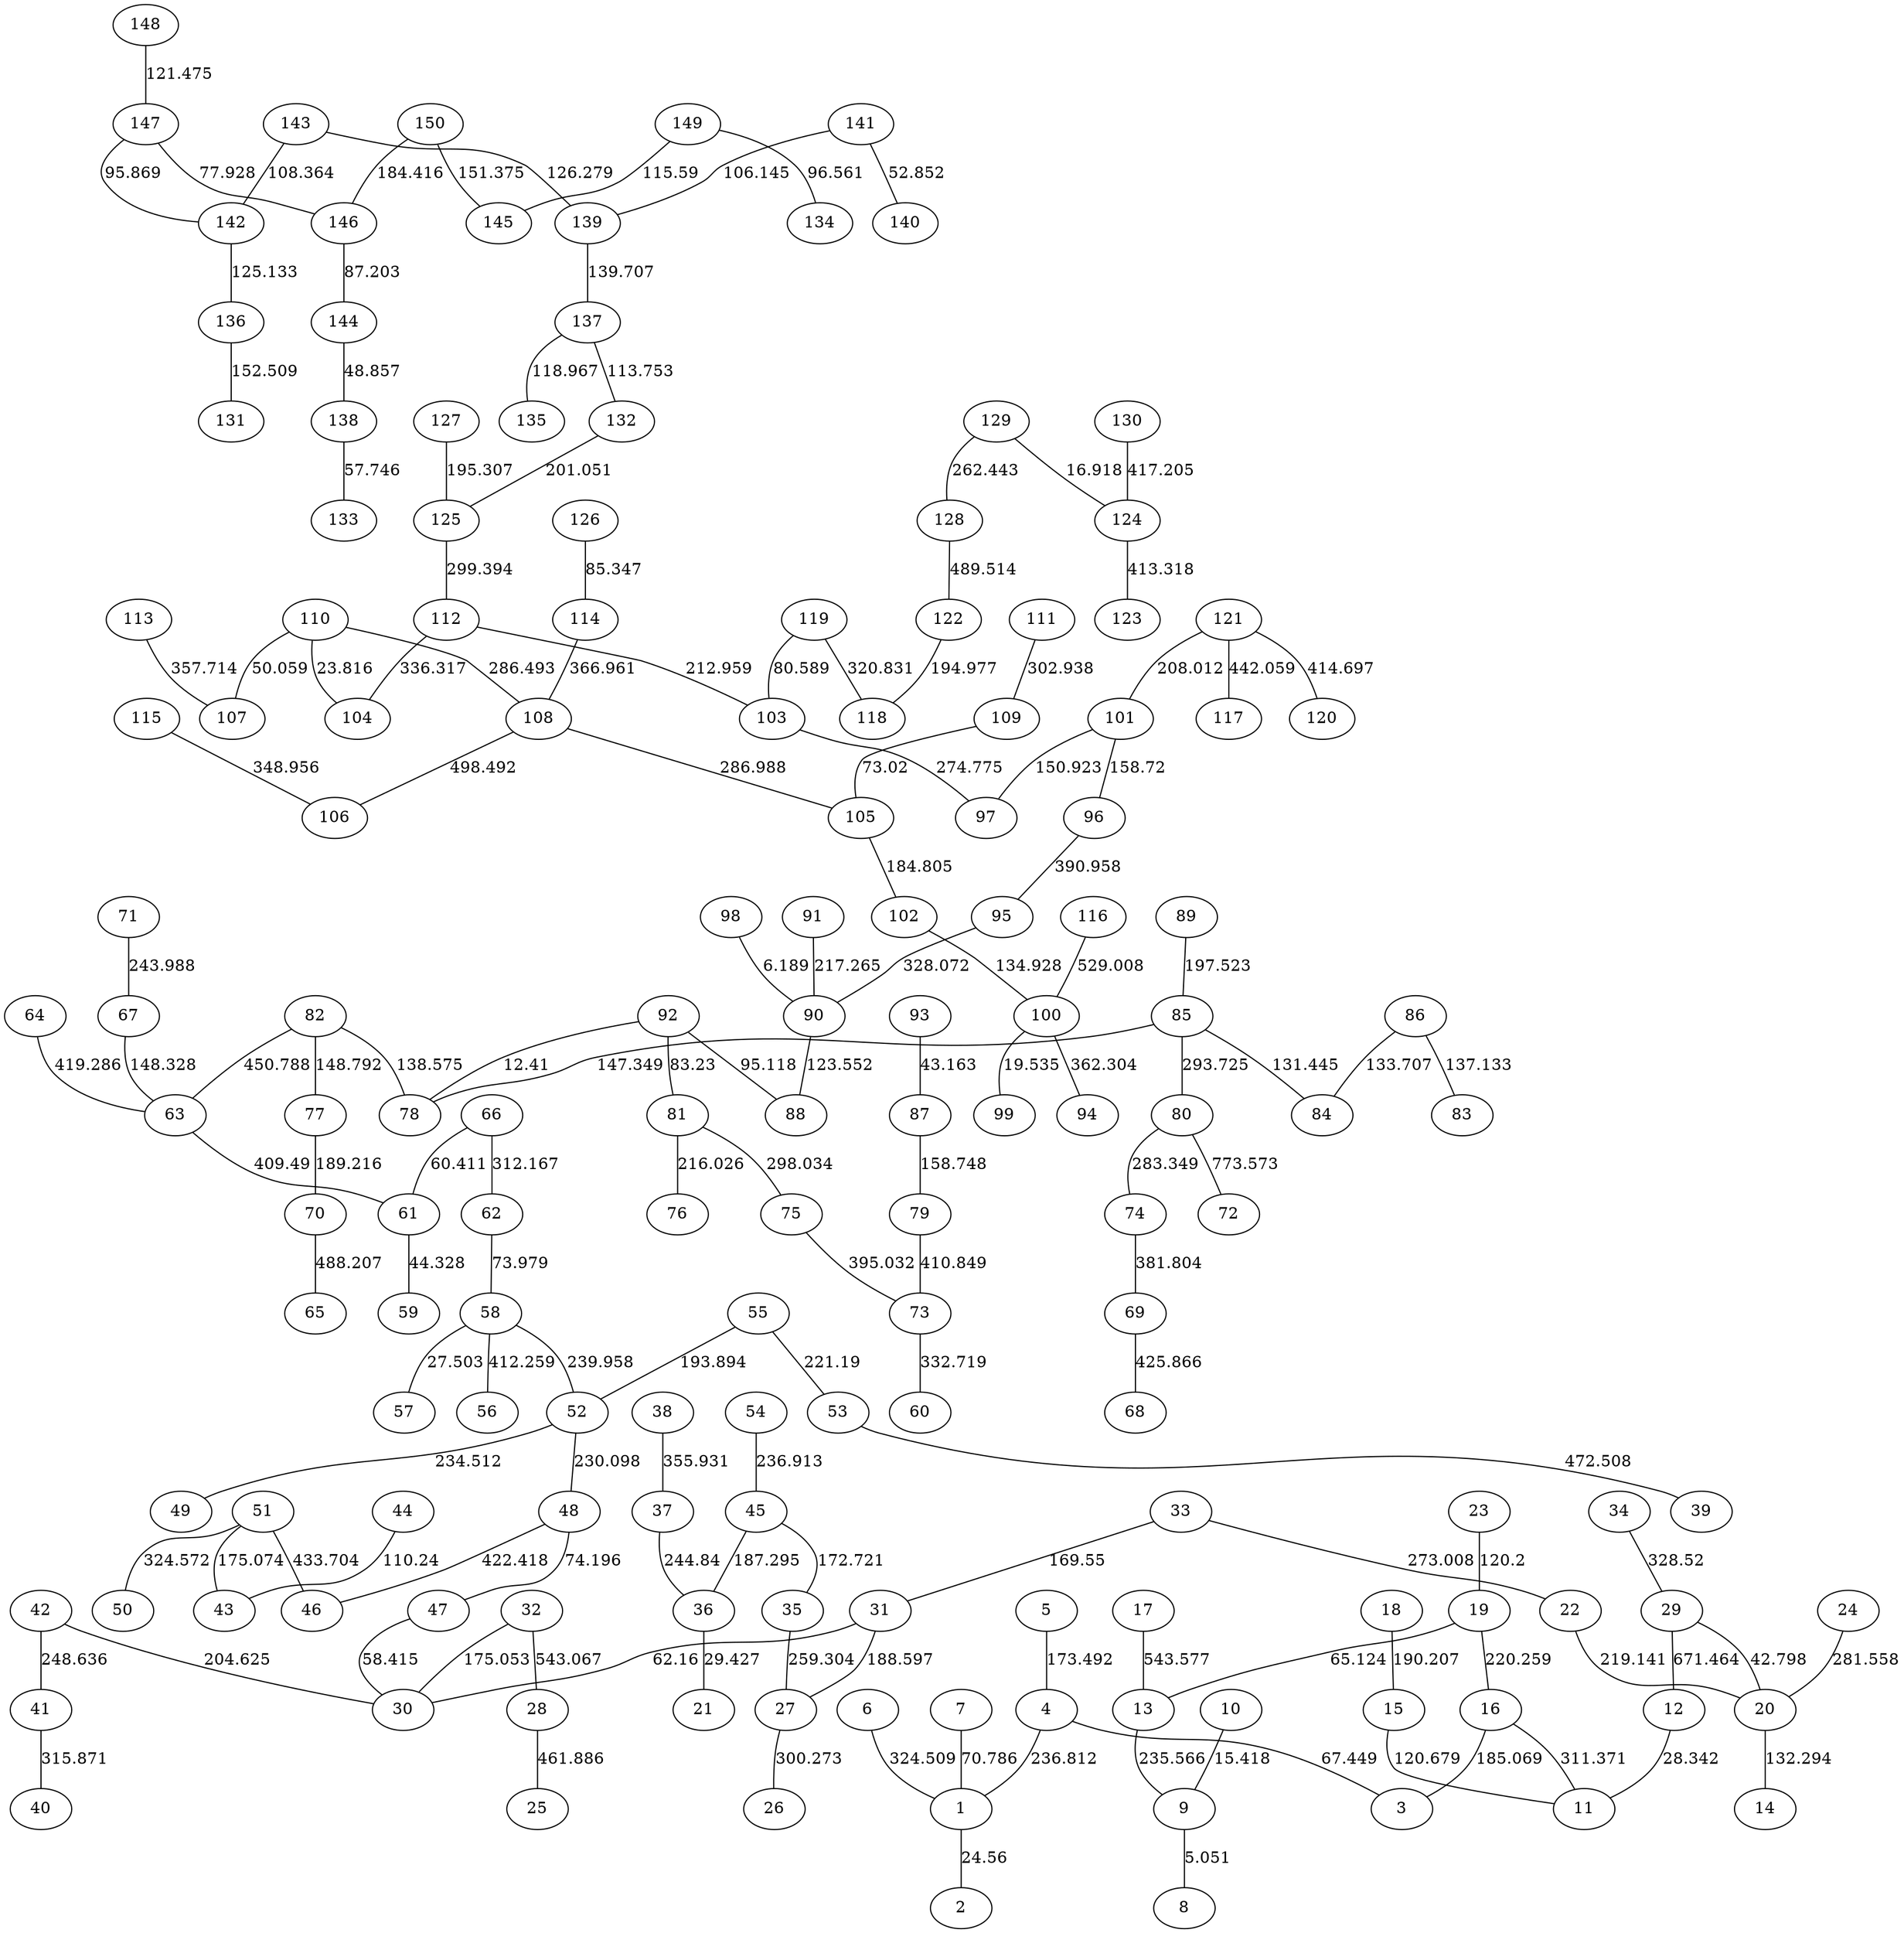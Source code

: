 graph x {
80 -- 72[label=773.573];
29 -- 12[label=671.464];
17 -- 13[label=543.577];
32 -- 28[label=543.067];
116 -- 100[label=529.008];
108 -- 106[label=498.492];
128 -- 122[label=489.514];
70 -- 65[label=488.207];
53 -- 39[label=472.508];
28 -- 25[label=461.886];
82 -- 63[label=450.788];
121 -- 117[label=442.059];
51 -- 46[label=433.704];
69 -- 68[label=425.866];
48 -- 46[label=422.418];
64 -- 63[label=419.286];
130 -- 124[label=417.205];
121 -- 120[label=414.697];
124 -- 123[label=413.318];
58 -- 56[label=412.259];
79 -- 73[label=410.849];
63 -- 61[label=409.49];
75 -- 73[label=395.032];
96 -- 95[label=390.958];
74 -- 69[label=381.804];
114 -- 108[label=366.961];
100 -- 94[label=362.304];
113 -- 107[label=357.714];
38 -- 37[label=355.931];
115 -- 106[label=348.956];
112 -- 104[label=336.317];
73 -- 60[label=332.719];
34 -- 29[label=328.52];
95 -- 90[label=328.072];
51 -- 50[label=324.572];
6 -- 1[label=324.509];
119 -- 118[label=320.831];
41 -- 40[label=315.871];
66 -- 62[label=312.167];
16 -- 11[label=311.371];
111 -- 109[label=302.938];
27 -- 26[label=300.273];
125 -- 112[label=299.394];
81 -- 75[label=298.034];
85 -- 80[label=293.725];
108 -- 105[label=286.988];
110 -- 108[label=286.493];
80 -- 74[label=283.349];
24 -- 20[label=281.558];
103 -- 97[label=274.775];
33 -- 22[label=273.008];
129 -- 128[label=262.443];
35 -- 27[label=259.304];
42 -- 41[label=248.636];
37 -- 36[label=244.84];
71 -- 67[label=243.988];
58 -- 52[label=239.958];
54 -- 45[label=236.913];
4 -- 1[label=236.812];
13 -- 9[label=235.566];
52 -- 49[label=234.512];
52 -- 48[label=230.098];
55 -- 53[label=221.19];
19 -- 16[label=220.259];
22 -- 20[label=219.141];
91 -- 90[label=217.265];
81 -- 76[label=216.026];
112 -- 103[label=212.959];
121 -- 101[label=208.012];
42 -- 30[label=204.625];
132 -- 125[label=201.051];
89 -- 85[label=197.523];
127 -- 125[label=195.307];
122 -- 118[label=194.977];
55 -- 52[label=193.894];
18 -- 15[label=190.207];
77 -- 70[label=189.216];
31 -- 27[label=188.597];
45 -- 36[label=187.295];
16 -- 3[label=185.069];
105 -- 102[label=184.805];
150 -- 146[label=184.416];
51 -- 43[label=175.074];
32 -- 30[label=175.053];
5 -- 4[label=173.492];
45 -- 35[label=172.721];
33 -- 31[label=169.55];
87 -- 79[label=158.748];
101 -- 96[label=158.72];
136 -- 131[label=152.509];
150 -- 145[label=151.375];
101 -- 97[label=150.923];
82 -- 77[label=148.792];
67 -- 63[label=148.328];
85 -- 78[label=147.349];
139 -- 137[label=139.707];
82 -- 78[label=138.575];
86 -- 83[label=137.133];
102 -- 100[label=134.928];
86 -- 84[label=133.707];
20 -- 14[label=132.294];
85 -- 84[label=131.445];
143 -- 139[label=126.279];
142 -- 136[label=125.133];
90 -- 88[label=123.552];
148 -- 147[label=121.475];
15 -- 11[label=120.679];
23 -- 19[label=120.2];
137 -- 135[label=118.967];
149 -- 145[label=115.59];
137 -- 132[label=113.753];
44 -- 43[label=110.24];
143 -- 142[label=108.364];
141 -- 139[label=106.145];
149 -- 134[label=96.561];
147 -- 142[label=95.869];
92 -- 88[label=95.118];
146 -- 144[label=87.203];
126 -- 114[label=85.347];
92 -- 81[label=83.23];
119 -- 103[label=80.589];
147 -- 146[label=77.928];
48 -- 47[label=74.196];
62 -- 58[label=73.979];
109 -- 105[label=73.02];
7 -- 1[label=70.786];
4 -- 3[label=67.449];
19 -- 13[label=65.124];
31 -- 30[label=62.16];
66 -- 61[label=60.411];
47 -- 30[label=58.415];
138 -- 133[label=57.746];
141 -- 140[label=52.852];
110 -- 107[label=50.059];
144 -- 138[label=48.857];
61 -- 59[label=44.328];
93 -- 87[label=43.163];
29 -- 20[label=42.798];
36 -- 21[label=29.427];
12 -- 11[label=28.342];
58 -- 57[label=27.503];
1 -- 2[label=24.56];
110 -- 104[label=23.816];
100 -- 99[label=19.535];
129 -- 124[label=16.918];
10 -- 9[label=15.418];
92 -- 78[label=12.41];
98 -- 90[label=6.189];
9 -- 8[label=5.051];
}